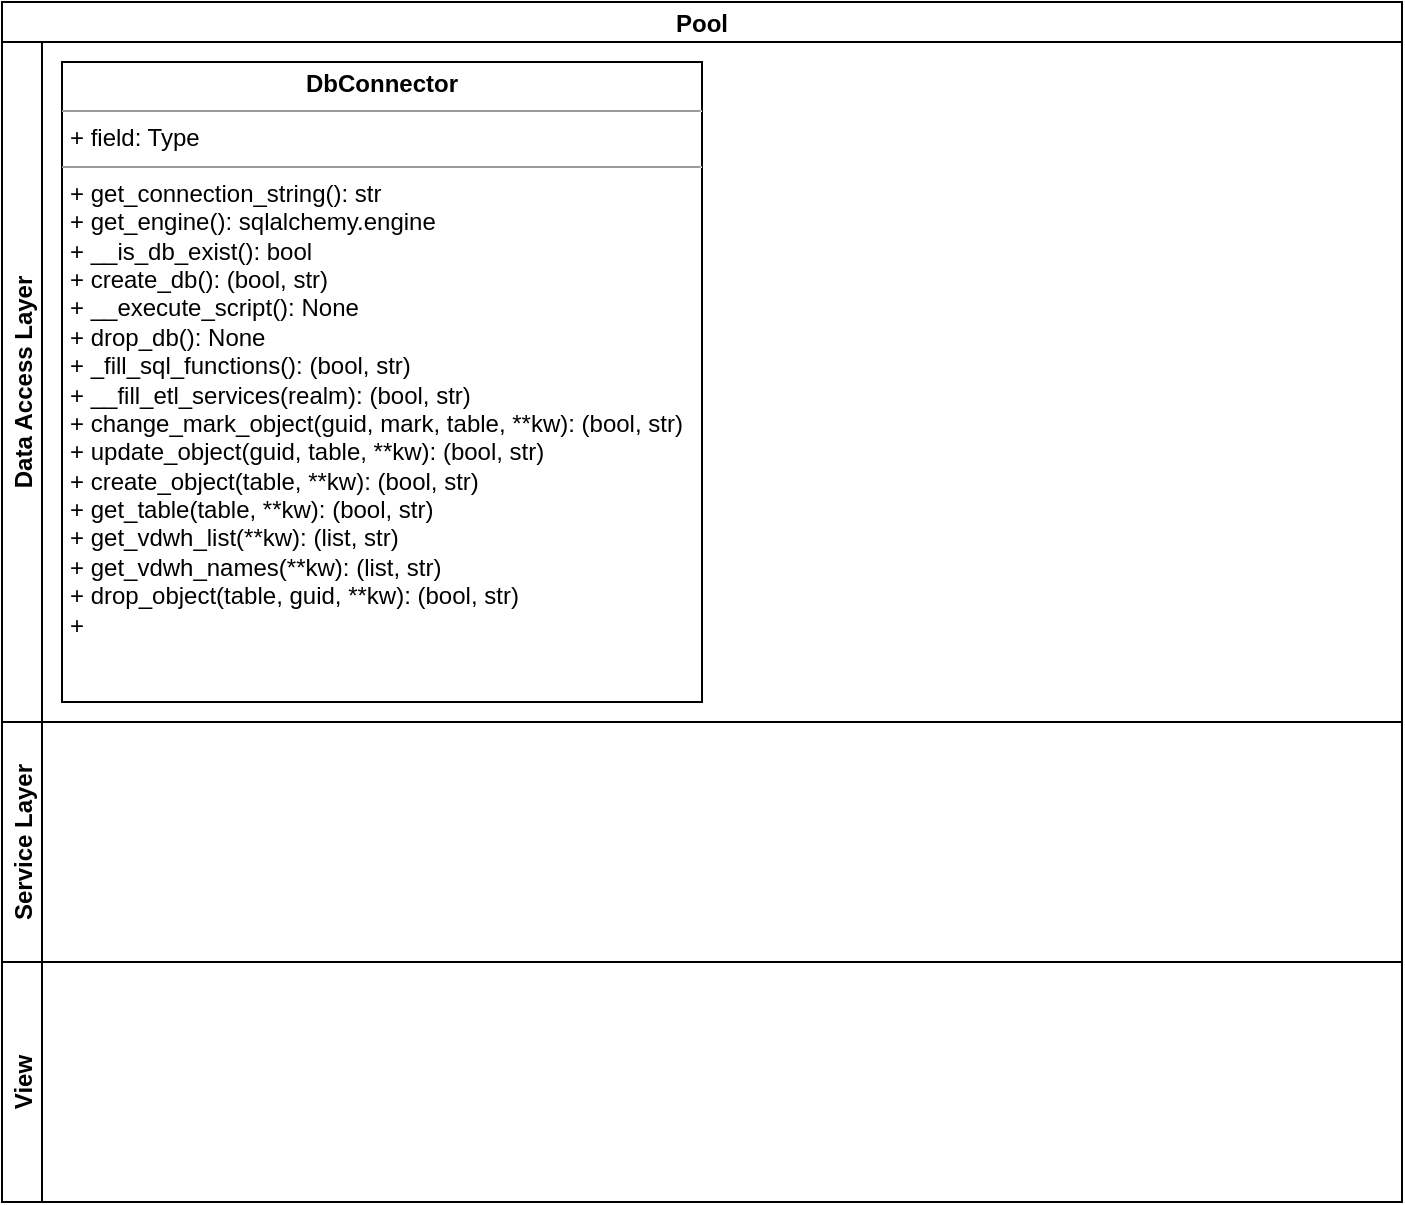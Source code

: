 <mxfile version="17.4.0" type="github">
  <diagram id="66ecPgnxT9esDYx0BW1N" name="Page-1">
    <mxGraphModel dx="1185" dy="662" grid="1" gridSize="10" guides="1" tooltips="1" connect="1" arrows="1" fold="1" page="1" pageScale="1" pageWidth="827" pageHeight="1169" math="0" shadow="0">
      <root>
        <mxCell id="0" />
        <mxCell id="1" parent="0" />
        <mxCell id="Dqwr7O1o_qfhDxYbxv6v-6" value="Pool" style="swimlane;childLayout=stackLayout;resizeParent=1;resizeParentMax=0;horizontal=1;startSize=20;horizontalStack=0;" vertex="1" parent="1">
          <mxGeometry x="110" y="270" width="700" height="600" as="geometry" />
        </mxCell>
        <mxCell id="Dqwr7O1o_qfhDxYbxv6v-7" value="Data Access Layer" style="swimlane;startSize=20;horizontal=0;" vertex="1" parent="Dqwr7O1o_qfhDxYbxv6v-6">
          <mxGeometry y="20" width="700" height="340" as="geometry" />
        </mxCell>
        <mxCell id="Dqwr7O1o_qfhDxYbxv6v-10" value="&lt;p style=&quot;margin: 0px ; margin-top: 4px ; text-align: center&quot;&gt;&lt;b&gt;DbConnector&lt;/b&gt;&lt;/p&gt;&lt;hr size=&quot;1&quot;&gt;&lt;p style=&quot;margin: 0px ; margin-left: 4px&quot;&gt;+ field: Type&lt;/p&gt;&lt;hr size=&quot;1&quot;&gt;&lt;p style=&quot;margin: 0px ; margin-left: 4px&quot;&gt;+ get_connection_string(): str&lt;/p&gt;&lt;p style=&quot;margin: 0px ; margin-left: 4px&quot;&gt;+ get_engine(): sqlalchemy.engine&lt;/p&gt;&lt;p style=&quot;margin: 0px ; margin-left: 4px&quot;&gt;+ __is_db_exist(): bool&lt;/p&gt;&lt;p style=&quot;margin: 0px ; margin-left: 4px&quot;&gt;+ create_db(): (bool, str)&lt;/p&gt;&lt;p style=&quot;margin: 0px ; margin-left: 4px&quot;&gt;+ __execute_script(): None&lt;/p&gt;&lt;p style=&quot;margin: 0px ; margin-left: 4px&quot;&gt;+ drop_db(): None&lt;/p&gt;&lt;p style=&quot;margin: 0px ; margin-left: 4px&quot;&gt;+ _fill_sql_functions(): (bool, str)&lt;/p&gt;&lt;p style=&quot;margin: 0px ; margin-left: 4px&quot;&gt;+ __fill_etl_services(realm): (bool, str)&lt;/p&gt;&lt;p style=&quot;margin: 0px ; margin-left: 4px&quot;&gt;+ change_mark_object(guid, mark, table, **kw): (bool, str)&lt;/p&gt;&lt;p style=&quot;margin: 0px ; margin-left: 4px&quot;&gt;+ update_object(guid, table, **kw): (bool, str)&lt;/p&gt;&lt;p style=&quot;margin: 0px ; margin-left: 4px&quot;&gt;+ create_object(table, **kw): (bool, str)&lt;/p&gt;&lt;p style=&quot;margin: 0px ; margin-left: 4px&quot;&gt;+ get_table(table, **kw): (bool, str)&lt;/p&gt;&lt;p style=&quot;margin: 0px ; margin-left: 4px&quot;&gt;+ get_vdwh_list(**kw): (list, str)&lt;/p&gt;&lt;p style=&quot;margin: 0px ; margin-left: 4px&quot;&gt;+ get_vdwh_names(**kw): (list, str)&lt;/p&gt;&lt;p style=&quot;margin: 0px ; margin-left: 4px&quot;&gt;+ drop_object(table, guid, **kw): (bool, str)&lt;/p&gt;&lt;p style=&quot;margin: 0px ; margin-left: 4px&quot;&gt;+&amp;nbsp;&lt;/p&gt;" style="verticalAlign=top;align=left;overflow=fill;fontSize=12;fontFamily=Helvetica;html=1;" vertex="1" parent="Dqwr7O1o_qfhDxYbxv6v-7">
          <mxGeometry x="30" y="10" width="320" height="320" as="geometry" />
        </mxCell>
        <mxCell id="Dqwr7O1o_qfhDxYbxv6v-8" value="Service Layer" style="swimlane;startSize=20;horizontal=0;" vertex="1" parent="Dqwr7O1o_qfhDxYbxv6v-6">
          <mxGeometry y="360" width="700" height="120" as="geometry" />
        </mxCell>
        <mxCell id="Dqwr7O1o_qfhDxYbxv6v-9" value="View" style="swimlane;startSize=20;horizontal=0;" vertex="1" parent="Dqwr7O1o_qfhDxYbxv6v-6">
          <mxGeometry y="480" width="700" height="120" as="geometry" />
        </mxCell>
      </root>
    </mxGraphModel>
  </diagram>
</mxfile>
